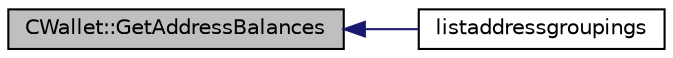 digraph "CWallet::GetAddressBalances"
{
  edge [fontname="Helvetica",fontsize="10",labelfontname="Helvetica",labelfontsize="10"];
  node [fontname="Helvetica",fontsize="10",shape=record];
  rankdir="LR";
  Node424 [label="CWallet::GetAddressBalances",height=0.2,width=0.4,color="black", fillcolor="grey75", style="filled", fontcolor="black"];
  Node424 -> Node425 [dir="back",color="midnightblue",fontsize="10",style="solid",fontname="Helvetica"];
  Node425 [label="listaddressgroupings",height=0.2,width=0.4,color="black", fillcolor="white", style="filled",URL="$rpcwallet_8cpp.html#a6be618acd7a7b1fb454dacbf24294317"];
}
